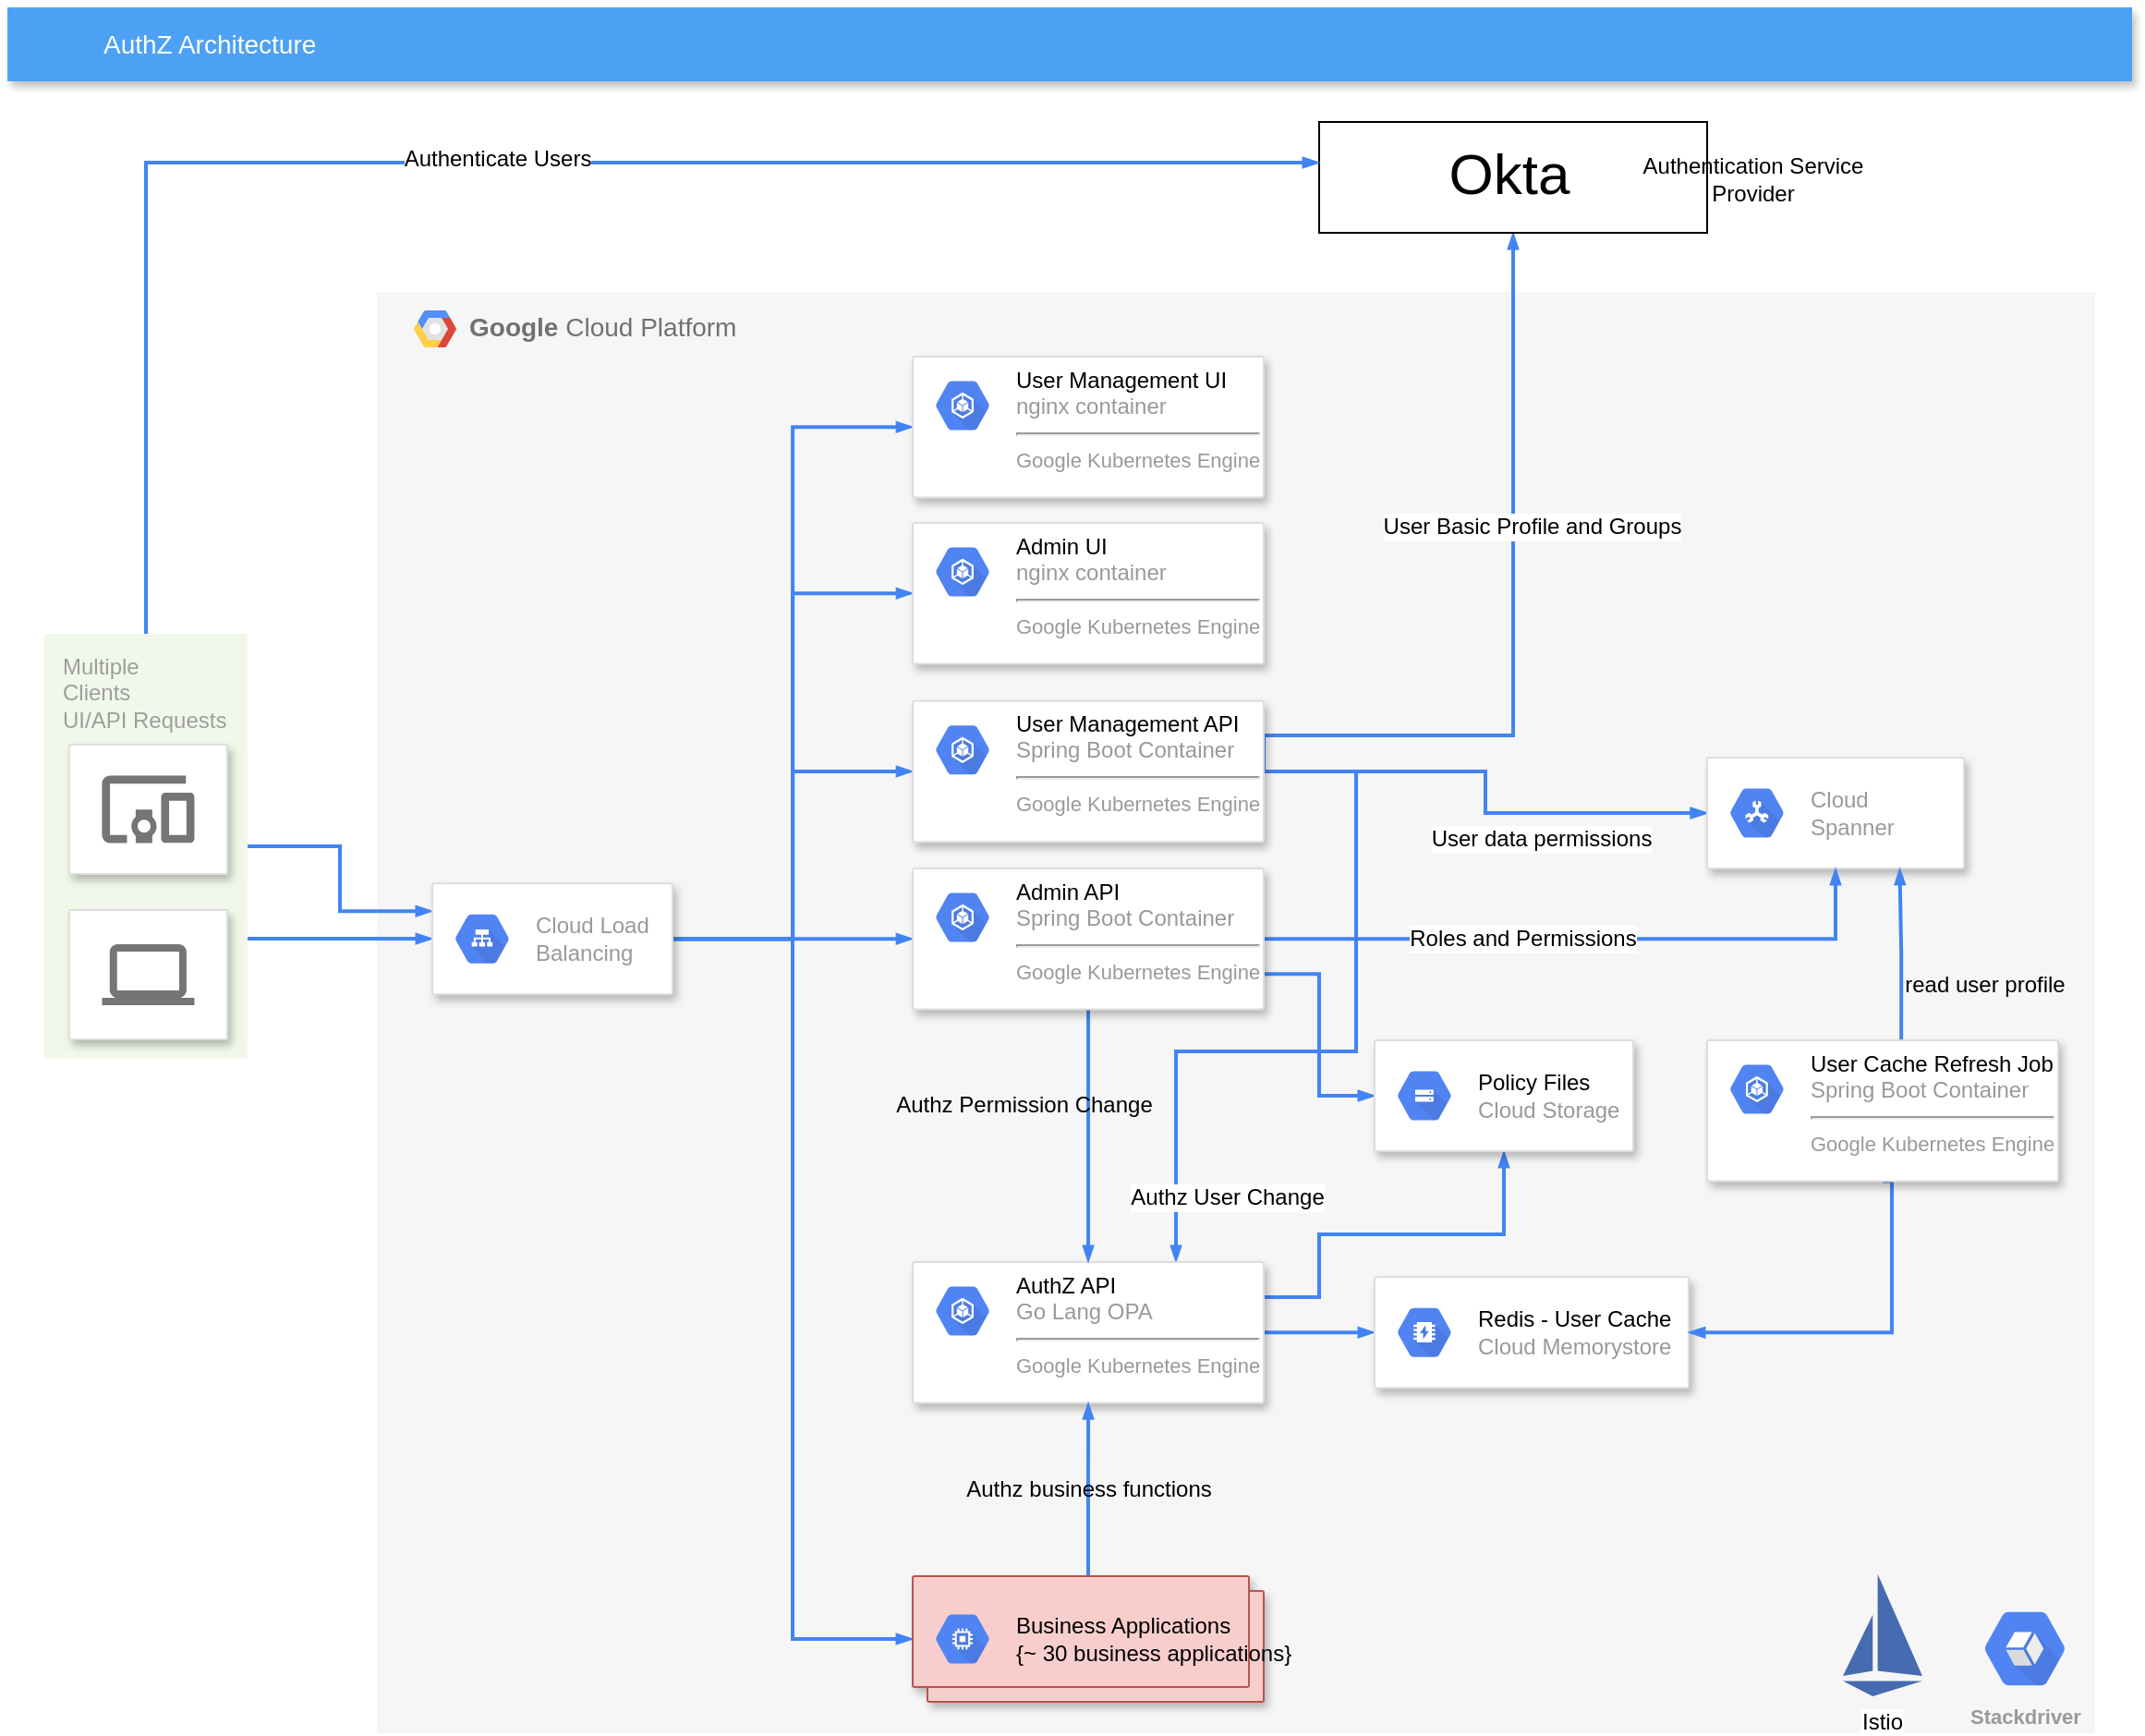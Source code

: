 <mxfile version="17.1.3" type="github">
  <diagram id="f106602c-feb2-e66a-4537-3a34d633f6aa" name="Page-1">
    <mxGraphModel dx="2062" dy="1883" grid="1" gridSize="10" guides="1" tooltips="1" connect="1" arrows="1" fold="1" page="1" pageScale="1" pageWidth="1169" pageHeight="827" background="none" math="0" shadow="0">
      <root>
        <mxCell id="0" />
        <mxCell id="1" parent="0" />
        <mxCell id="q55NmXWhRlVkNF6GybgC-1068" value="" style="group" vertex="1" connectable="0" parent="1">
          <mxGeometry x="410" y="80" width="930" height="780" as="geometry" />
        </mxCell>
        <mxCell id="14" value="&lt;b&gt;Google &lt;/b&gt;Cloud Platform" style="fillColor=#F6F6F6;strokeColor=none;shadow=0;gradientColor=none;fontSize=14;align=left;spacing=10;fontColor=#717171;9E9E9E;verticalAlign=top;spacingTop=-4;fontStyle=0;spacingLeft=40;html=1;container=0;" parent="q55NmXWhRlVkNF6GybgC-1068" vertex="1">
          <mxGeometry width="930" height="780" as="geometry" />
        </mxCell>
        <mxCell id="15" value="" style="shape=mxgraph.gcp2.google_cloud_platform;fillColor=#F6F6F6;strokeColor=none;shadow=0;gradientColor=none;" parent="q55NmXWhRlVkNF6GybgC-1068" vertex="1">
          <mxGeometry x="20" y="10" width="23" height="20" as="geometry">
            <mxPoint x="20" y="10" as="offset" />
          </mxGeometry>
        </mxCell>
        <mxCell id="q55NmXWhRlVkNF6GybgC-1057" value="Stackdriver" style="sketch=0;html=1;fillColor=#5184F3;strokeColor=none;verticalAlign=top;labelPosition=center;verticalLabelPosition=bottom;align=center;spacingTop=-6;fontSize=11;fontStyle=1;fontColor=#999999;shape=mxgraph.gcp2.hexIcon;prIcon=stackdriver;fontFamily=Helvetica;" vertex="1" parent="q55NmXWhRlVkNF6GybgC-1068">
          <mxGeometry x="859" y="705" width="66" height="58.5" as="geometry" />
        </mxCell>
        <mxCell id="q55NmXWhRlVkNF6GybgC-1056" value="Istio" style="editableCssRules=.*;shape=image;verticalLabelPosition=bottom;labelBackgroundColor=#ffffff;verticalAlign=top;aspect=fixed;imageAspect=0;image=data:image/svg+xml,PHN2ZyB4bWxucz0iaHR0cDovL3d3dy53My5vcmcvMjAwMC9zdmciIHhtbG5zOnY9Imh0dHBzOi8vdmVjdGEuaW8vbmFubyIgd2lkdGg9IjE2MCIgaGVpZ2h0PSIyNDAiIHZpZXdCb3g9IjAgMCAxNjAgMjQwIj4mI3hhOwk8c3R5bGUgdHlwZT0idGV4dC9jc3MiPiYjeGE7CS5zdDB7ZmlsbDojNDY2YmIwO30mI3hhOwk8L3N0eWxlPiYjeGE7CTxwYXRoIGNsYXNzPSJzdDAiIGQ9Ik02MCAyNDBMMCAyMTBoMTYwem0wLTE2MEwwIDIwMGw2MC0xMHpNNzAgMHYxOTBsOTAgMTB6Ii8+JiN4YTs8L3N2Zz4=;fontColor=default;fontFamily=Helvetica;fontSize=12;" vertex="1" parent="q55NmXWhRlVkNF6GybgC-1068">
          <mxGeometry x="793.5" y="693.85" width="43" height="66.15" as="geometry" />
        </mxCell>
        <mxCell id="818" value="AuthZ Architecture " style="fillColor=#4DA1F5;strokeColor=none;shadow=1;gradientColor=none;fontSize=14;align=left;spacingLeft=50;fontColor=#ffffff;html=1;" parent="1" vertex="1">
          <mxGeometry x="210" y="-74" width="1150" height="40" as="geometry" />
        </mxCell>
        <mxCell id="999" style="edgeStyle=orthogonalEdgeStyle;rounded=0;elbow=vertical;html=1;labelBackgroundColor=none;startFill=1;startSize=4;endArrow=blockThin;endFill=1;endSize=4;jettySize=auto;orthogonalLoop=1;strokeColor=#4284F3;strokeWidth=2;fontSize=12;fontColor=#000000;align=left;dashed=0;entryX=0;entryY=0.25;entryDx=0;entryDy=0;" parent="1" source="997" target="989" edge="1">
          <mxGeometry relative="1" as="geometry">
            <Array as="points" />
            <mxPoint x="630" y="230" as="targetPoint" />
          </mxGeometry>
        </mxCell>
        <mxCell id="998" style="edgeStyle=elbowEdgeStyle;rounded=0;elbow=vertical;html=1;labelBackgroundColor=none;startFill=1;startSize=4;endArrow=blockThin;endFill=1;endSize=4;jettySize=auto;orthogonalLoop=1;strokeColor=#4284F3;strokeWidth=2;fontSize=12;fontColor=#000000;align=left;dashed=0;" parent="1" source="997" target="989" edge="1">
          <mxGeometry relative="1" as="geometry" />
        </mxCell>
        <mxCell id="q55NmXWhRlVkNF6GybgC-1015" style="edgeStyle=orthogonalEdgeStyle;rounded=0;orthogonalLoop=1;jettySize=auto;html=1;exitX=1;exitY=0.5;exitDx=0;exitDy=0;entryX=0;entryY=0.5;entryDx=0;entryDy=0;strokeWidth=2;strokeColor=#4284F3;endArrow=blockThin;endFill=1;labelBackgroundColor=none;fontSize=12;align=left;fontColor=#000000;startFill=1;startSize=4;endSize=4;dashed=0;" edge="1" parent="1" source="989" target="q55NmXWhRlVkNF6GybgC-1013">
          <mxGeometry relative="1" as="geometry" />
        </mxCell>
        <mxCell id="q55NmXWhRlVkNF6GybgC-1025" style="edgeStyle=orthogonalEdgeStyle;rounded=0;orthogonalLoop=1;jettySize=auto;html=1;endArrow=blockThin;endFill=1;strokeColor=#4284F3;strokeWidth=2;labelBackgroundColor=none;fontSize=12;align=left;fontColor=#000000;startFill=1;startSize=4;endSize=4;dashed=0;" edge="1" parent="1" source="989" target="q55NmXWhRlVkNF6GybgC-1019">
          <mxGeometry relative="1" as="geometry" />
        </mxCell>
        <mxCell id="q55NmXWhRlVkNF6GybgC-1026" style="edgeStyle=orthogonalEdgeStyle;rounded=0;orthogonalLoop=1;jettySize=auto;html=1;entryX=0;entryY=0.5;entryDx=0;entryDy=0;endArrow=blockThin;endFill=1;strokeColor=#4284F3;strokeWidth=2;labelBackgroundColor=none;fontSize=12;align=left;fontColor=#000000;startFill=1;startSize=4;endSize=4;dashed=0;" edge="1" parent="1" source="989" target="q55NmXWhRlVkNF6GybgC-1023">
          <mxGeometry relative="1" as="geometry" />
        </mxCell>
        <mxCell id="q55NmXWhRlVkNF6GybgC-1048" style="edgeStyle=orthogonalEdgeStyle;shape=connector;rounded=0;orthogonalLoop=1;jettySize=auto;html=1;entryX=0;entryY=0.5;entryDx=0;entryDy=0;dashed=0;labelBackgroundColor=none;fontFamily=Helvetica;fontSize=12;fontColor=#000000;startFill=1;endArrow=blockThin;endFill=1;startSize=4;endSize=4;strokeColor=#4284F3;strokeWidth=2;" edge="1" parent="1" source="989" target="q55NmXWhRlVkNF6GybgC-1001">
          <mxGeometry relative="1" as="geometry" />
        </mxCell>
        <mxCell id="q55NmXWhRlVkNF6GybgC-1064" style="edgeStyle=orthogonalEdgeStyle;shape=connector;rounded=0;orthogonalLoop=1;jettySize=auto;html=1;entryX=0;entryY=0.5;entryDx=0;entryDy=0;dashed=0;labelBackgroundColor=none;fontFamily=Helvetica;fontSize=12;fontColor=#000000;startFill=1;endArrow=blockThin;endFill=1;startSize=4;endSize=4;strokeColor=#4284F3;strokeWidth=2;" edge="1" parent="1" source="989" target="q55NmXWhRlVkNF6GybgC-1062">
          <mxGeometry relative="1" as="geometry" />
        </mxCell>
        <mxCell id="989" value="" style="strokeColor=#dddddd;fillColor=#ffffff;shadow=1;strokeWidth=1;rounded=1;absoluteArcSize=1;arcSize=2;fontSize=11;fontColor=#9E9E9E;align=center;html=1;" parent="1" vertex="1">
          <mxGeometry x="440" y="400.1" width="130" height="60" as="geometry" />
        </mxCell>
        <mxCell id="990" value="Cloud Load&#xa;Balancing" style="dashed=0;connectable=0;html=1;fillColor=#5184F3;strokeColor=none;shape=mxgraph.gcp2.hexIcon;prIcon=cloud_load_balancing;part=1;labelPosition=right;verticalLabelPosition=middle;align=left;verticalAlign=middle;spacingLeft=5;fontColor=#999999;fontSize=12;" parent="989" vertex="1">
          <mxGeometry y="0.5" width="44" height="39" relative="1" as="geometry">
            <mxPoint x="5" y="-19.5" as="offset" />
          </mxGeometry>
        </mxCell>
        <mxCell id="q55NmXWhRlVkNF6GybgC-1028" style="edgeStyle=orthogonalEdgeStyle;shape=connector;rounded=0;orthogonalLoop=1;jettySize=auto;html=1;entryX=0;entryY=0.5;entryDx=0;entryDy=0;dashed=0;labelBackgroundColor=none;fontFamily=Helvetica;fontSize=12;fontColor=#000000;startFill=1;endArrow=blockThin;endFill=1;startSize=4;endSize=4;strokeColor=#4284F3;strokeWidth=2;" edge="1" parent="1" source="q55NmXWhRlVkNF6GybgC-1001" target="q55NmXWhRlVkNF6GybgC-1016">
          <mxGeometry relative="1" as="geometry" />
        </mxCell>
        <mxCell id="q55NmXWhRlVkNF6GybgC-1031" value="User data permissions" style="edgeLabel;html=1;align=center;verticalAlign=middle;resizable=0;points=[];fontSize=12;fontFamily=Helvetica;fontColor=#000000;" vertex="1" connectable="0" parent="q55NmXWhRlVkNF6GybgC-1028">
          <mxGeometry x="-0.264" y="5" relative="1" as="geometry">
            <mxPoint x="53" y="41" as="offset" />
          </mxGeometry>
        </mxCell>
        <mxCell id="q55NmXWhRlVkNF6GybgC-1032" value="" style="edgeStyle=orthogonalEdgeStyle;shape=connector;rounded=0;orthogonalLoop=1;jettySize=auto;html=1;dashed=0;labelBackgroundColor=none;fontFamily=Helvetica;fontSize=12;fontColor=#000000;startFill=1;endArrow=blockThin;endFill=1;startSize=4;endSize=4;strokeColor=#4284F3;strokeWidth=2;" edge="1" parent="1" source="q55NmXWhRlVkNF6GybgC-1001" target="q55NmXWhRlVkNF6GybgC-1016">
          <mxGeometry relative="1" as="geometry" />
        </mxCell>
        <mxCell id="q55NmXWhRlVkNF6GybgC-1053" style="edgeStyle=orthogonalEdgeStyle;shape=connector;rounded=0;orthogonalLoop=1;jettySize=auto;html=1;dashed=0;labelBackgroundColor=none;fontFamily=Helvetica;fontSize=12;fontColor=#000000;startFill=1;endArrow=blockThin;endFill=1;startSize=4;endSize=4;strokeColor=#4284F3;strokeWidth=2;exitX=1;exitY=0.5;exitDx=0;exitDy=0;" edge="1" parent="1" source="q55NmXWhRlVkNF6GybgC-1001" target="q55NmXWhRlVkNF6GybgC-1050">
          <mxGeometry relative="1" as="geometry">
            <mxPoint x="1060" y="95" as="targetPoint" />
            <Array as="points">
              <mxPoint x="890" y="320" />
              <mxPoint x="1025" y="320" />
            </Array>
          </mxGeometry>
        </mxCell>
        <mxCell id="q55NmXWhRlVkNF6GybgC-1055" value="User Basic Profile and Groups" style="edgeLabel;html=1;align=center;verticalAlign=middle;resizable=0;points=[];fontSize=12;fontFamily=Helvetica;fontColor=#000000;" vertex="1" connectable="0" parent="q55NmXWhRlVkNF6GybgC-1053">
          <mxGeometry x="0.225" y="-2" relative="1" as="geometry">
            <mxPoint x="8" y="-7" as="offset" />
          </mxGeometry>
        </mxCell>
        <mxCell id="q55NmXWhRlVkNF6GybgC-1060" style="edgeStyle=orthogonalEdgeStyle;shape=connector;rounded=0;orthogonalLoop=1;jettySize=auto;html=1;entryX=0.75;entryY=0;entryDx=0;entryDy=0;dashed=0;labelBackgroundColor=none;fontFamily=Helvetica;fontSize=12;fontColor=#000000;startFill=1;endArrow=blockThin;endFill=1;startSize=4;endSize=4;strokeColor=#4284F3;strokeWidth=2;" edge="1" parent="1" source="q55NmXWhRlVkNF6GybgC-1001" target="995">
          <mxGeometry relative="1" as="geometry">
            <Array as="points">
              <mxPoint x="940" y="340" />
              <mxPoint x="940" y="491" />
              <mxPoint x="843" y="491" />
            </Array>
          </mxGeometry>
        </mxCell>
        <mxCell id="q55NmXWhRlVkNF6GybgC-1061" value="Authz User Change" style="edgeLabel;html=1;align=center;verticalAlign=middle;resizable=0;points=[];fontSize=12;fontFamily=Helvetica;fontColor=#000000;" vertex="1" connectable="0" parent="q55NmXWhRlVkNF6GybgC-1060">
          <mxGeometry x="0.768" y="-1" relative="1" as="geometry">
            <mxPoint x="28" y="13" as="offset" />
          </mxGeometry>
        </mxCell>
        <mxCell id="q55NmXWhRlVkNF6GybgC-1001" value="" style="strokeColor=#dddddd;fillColor=#ffffff;shadow=1;strokeWidth=1;rounded=1;absoluteArcSize=1;arcSize=2;fontSize=11;fontColor=#9E9E9E;align=center;html=1;" vertex="1" parent="1">
          <mxGeometry x="700.06" y="301.39" width="189.94" height="76.19" as="geometry" />
        </mxCell>
        <mxCell id="q55NmXWhRlVkNF6GybgC-1002" value="&lt;div&gt;&lt;font color=&quot;#000000&quot;&gt;User Management API&lt;/font&gt;&lt;br&gt;&lt;/div&gt;&lt;div&gt;Spring Boot Container&lt;br&gt;&lt;/div&gt;&lt;hr&gt;&lt;font style=&quot;font-size: 11px&quot;&gt;Google Kubernetes Engine&lt;br&gt;&lt;/font&gt;" style="dashed=0;connectable=0;html=1;fillColor=#5184F3;strokeColor=none;shape=mxgraph.gcp2.hexIcon;prIcon=container_engine;part=1;labelPosition=right;verticalLabelPosition=middle;align=left;verticalAlign=top;spacingLeft=5;fontColor=#999999;fontSize=12;spacingTop=-8;" vertex="1" parent="q55NmXWhRlVkNF6GybgC-1001">
          <mxGeometry width="44" height="39" relative="1" as="geometry">
            <mxPoint x="5" y="7" as="offset" />
          </mxGeometry>
        </mxCell>
        <mxCell id="q55NmXWhRlVkNF6GybgC-1040" style="edgeStyle=orthogonalEdgeStyle;shape=connector;rounded=0;orthogonalLoop=1;jettySize=auto;html=1;entryX=0;entryY=0.5;entryDx=0;entryDy=0;dashed=0;labelBackgroundColor=none;fontFamily=Helvetica;fontSize=12;fontColor=#000000;startFill=1;endArrow=blockThin;endFill=1;startSize=4;endSize=4;strokeColor=#4284F3;strokeWidth=2;" edge="1" parent="1" source="995" target="q55NmXWhRlVkNF6GybgC-1038">
          <mxGeometry relative="1" as="geometry" />
        </mxCell>
        <mxCell id="q55NmXWhRlVkNF6GybgC-1074" style="edgeStyle=orthogonalEdgeStyle;shape=connector;rounded=0;orthogonalLoop=1;jettySize=auto;html=1;dashed=0;labelBackgroundColor=none;fontFamily=Helvetica;fontSize=12;fontColor=#000000;startFill=1;endArrow=blockThin;endFill=1;startSize=4;endSize=4;strokeColor=#4284F3;strokeWidth=2;exitX=1;exitY=0.25;exitDx=0;exitDy=0;" edge="1" parent="1" source="995" target="q55NmXWhRlVkNF6GybgC-1033">
          <mxGeometry relative="1" as="geometry">
            <Array as="points">
              <mxPoint x="920" y="624" />
              <mxPoint x="920" y="590" />
              <mxPoint x="1020" y="590" />
            </Array>
          </mxGeometry>
        </mxCell>
        <mxCell id="995" value="" style="strokeColor=#dddddd;fillColor=#ffffff;shadow=1;strokeWidth=1;rounded=1;absoluteArcSize=1;arcSize=2;fontSize=11;fontColor=#9E9E9E;align=center;html=1;" parent="1" vertex="1">
          <mxGeometry x="700.06" y="605" width="189.94" height="76.19" as="geometry" />
        </mxCell>
        <mxCell id="996" value="&lt;div&gt;&lt;font color=&quot;#000000&quot;&gt;AuthZ API&lt;/font&gt;&lt;br&gt;&lt;/div&gt;&lt;div&gt;Go Lang OPA &lt;br&gt;&lt;/div&gt;&lt;hr&gt;&lt;font style=&quot;font-size: 11px&quot;&gt;Google Kubernetes Engine&lt;/font&gt;" style="dashed=0;connectable=0;html=1;fillColor=#5184F3;strokeColor=none;shape=mxgraph.gcp2.hexIcon;prIcon=container_engine;part=1;labelPosition=right;verticalLabelPosition=middle;align=left;verticalAlign=top;spacingLeft=5;fontColor=#999999;fontSize=12;spacingTop=-8;" parent="995" vertex="1">
          <mxGeometry width="44" height="39" relative="1" as="geometry">
            <mxPoint x="5" y="7" as="offset" />
          </mxGeometry>
        </mxCell>
        <mxCell id="q55NmXWhRlVkNF6GybgC-1013" value="" style="strokeColor=#dddddd;fillColor=#ffffff;shadow=1;strokeWidth=1;rounded=1;absoluteArcSize=1;arcSize=2;fontSize=11;fontColor=#9E9E9E;align=center;html=1;" vertex="1" parent="1">
          <mxGeometry x="700.06" y="115.0" width="189.94" height="76.19" as="geometry" />
        </mxCell>
        <mxCell id="q55NmXWhRlVkNF6GybgC-1014" value="&lt;div&gt;&lt;font color=&quot;#000000&quot;&gt;User Management UI&lt;/font&gt;&lt;/div&gt;&lt;div&gt;nginx container&lt;br&gt;&lt;/div&gt;&lt;hr&gt;&lt;font style=&quot;font-size: 11px&quot;&gt;Google Kubernetes Engine&lt;/font&gt;" style="dashed=0;connectable=0;html=1;fillColor=#5184F3;strokeColor=none;shape=mxgraph.gcp2.hexIcon;prIcon=container_engine;part=1;labelPosition=right;verticalLabelPosition=middle;align=left;verticalAlign=top;spacingLeft=5;fontColor=#999999;fontSize=12;spacingTop=-8;" vertex="1" parent="q55NmXWhRlVkNF6GybgC-1013">
          <mxGeometry width="44" height="39" relative="1" as="geometry">
            <mxPoint x="5" y="7" as="offset" />
          </mxGeometry>
        </mxCell>
        <mxCell id="q55NmXWhRlVkNF6GybgC-1016" value="" style="strokeColor=#dddddd;shadow=1;strokeWidth=1;rounded=1;absoluteArcSize=1;arcSize=2;" vertex="1" parent="1">
          <mxGeometry x="1130" y="332" width="139" height="60" as="geometry" />
        </mxCell>
        <mxCell id="q55NmXWhRlVkNF6GybgC-1017" value="Cloud&#xa;Spanner" style="sketch=0;dashed=0;connectable=0;html=1;fillColor=#5184F3;strokeColor=none;shape=mxgraph.gcp2.hexIcon;prIcon=cloud_spanner;part=1;labelPosition=right;verticalLabelPosition=middle;align=left;verticalAlign=middle;spacingLeft=5;fontColor=#999999;fontSize=12;" vertex="1" parent="q55NmXWhRlVkNF6GybgC-1016">
          <mxGeometry y="0.5" width="44" height="39" relative="1" as="geometry">
            <mxPoint x="5" y="-19.5" as="offset" />
          </mxGeometry>
        </mxCell>
        <mxCell id="q55NmXWhRlVkNF6GybgC-1018" value="" style="group" vertex="1" connectable="0" parent="1">
          <mxGeometry x="230" y="265" width="110" height="230" as="geometry" />
        </mxCell>
        <mxCell id="997" value="Multiple&lt;br&gt;Clients&lt;br&gt;UI/API Requests" style="rounded=1;absoluteArcSize=1;arcSize=2;html=1;strokeColor=none;gradientColor=none;shadow=0;dashed=0;fontSize=12;fontColor=#9E9E9E;align=left;verticalAlign=top;spacing=10;spacingTop=-4;fillColor=#F1F8E9;" parent="q55NmXWhRlVkNF6GybgC-1018" vertex="1">
          <mxGeometry width="110.0" height="230" as="geometry" />
        </mxCell>
        <mxCell id="985" value="" style="strokeColor=#dddddd;fillColor=#ffffff;shadow=1;strokeWidth=1;rounded=1;absoluteArcSize=1;arcSize=2;labelPosition=center;verticalLabelPosition=middle;align=center;verticalAlign=bottom;spacingLeft=0;fontColor=#999999;fontSize=12;whiteSpace=wrap;spacingBottom=2;html=1;" parent="q55NmXWhRlVkNF6GybgC-1018" vertex="1">
          <mxGeometry x="13.444" y="60" width="85.556" height="70" as="geometry" />
        </mxCell>
        <mxCell id="986" value="" style="dashed=0;connectable=0;html=1;fillColor=#757575;strokeColor=none;shape=mxgraph.gcp2.mobile_devices;part=1;" parent="985" vertex="1">
          <mxGeometry x="0.5" width="50" height="36.5" relative="1" as="geometry">
            <mxPoint x="-25" y="16.75" as="offset" />
          </mxGeometry>
        </mxCell>
        <mxCell id="987" value="" style="strokeColor=#dddddd;fillColor=#ffffff;shadow=1;strokeWidth=1;rounded=1;absoluteArcSize=1;arcSize=2;labelPosition=center;verticalLabelPosition=middle;align=center;verticalAlign=bottom;spacingLeft=0;fontColor=#999999;fontSize=12;whiteSpace=wrap;spacingBottom=2;html=1;" parent="q55NmXWhRlVkNF6GybgC-1018" vertex="1">
          <mxGeometry x="13.444" y="149.5" width="85.556" height="70" as="geometry" />
        </mxCell>
        <mxCell id="988" value="" style="dashed=0;connectable=0;html=1;fillColor=#757575;strokeColor=none;shape=mxgraph.gcp2.laptop;part=1;" parent="987" vertex="1">
          <mxGeometry x="0.5" width="50" height="33" relative="1" as="geometry">
            <mxPoint x="-25" y="18.5" as="offset" />
          </mxGeometry>
        </mxCell>
        <mxCell id="q55NmXWhRlVkNF6GybgC-1029" style="edgeStyle=orthogonalEdgeStyle;shape=connector;rounded=0;orthogonalLoop=1;jettySize=auto;html=1;entryX=0.5;entryY=1;entryDx=0;entryDy=0;dashed=0;labelBackgroundColor=none;fontFamily=Helvetica;fontSize=12;fontColor=#000000;startFill=1;endArrow=blockThin;endFill=1;startSize=4;endSize=4;strokeColor=#4284F3;strokeWidth=2;" edge="1" parent="1" source="q55NmXWhRlVkNF6GybgC-1019" target="q55NmXWhRlVkNF6GybgC-1016">
          <mxGeometry relative="1" as="geometry" />
        </mxCell>
        <mxCell id="q55NmXWhRlVkNF6GybgC-1030" value="Roles and Permissions" style="edgeLabel;html=1;align=center;verticalAlign=middle;resizable=0;points=[];fontSize=12;fontFamily=Helvetica;fontColor=#000000;" vertex="1" connectable="0" parent="q55NmXWhRlVkNF6GybgC-1029">
          <mxGeometry x="-0.197" relative="1" as="geometry">
            <mxPoint as="offset" />
          </mxGeometry>
        </mxCell>
        <mxCell id="q55NmXWhRlVkNF6GybgC-1035" style="edgeStyle=orthogonalEdgeStyle;shape=connector;rounded=0;orthogonalLoop=1;jettySize=auto;html=1;entryX=0;entryY=0.5;entryDx=0;entryDy=0;dashed=0;labelBackgroundColor=none;fontFamily=Helvetica;fontSize=12;fontColor=#000000;startFill=1;endArrow=blockThin;endFill=1;startSize=4;endSize=4;strokeColor=#4284F3;strokeWidth=2;exitX=1;exitY=0.75;exitDx=0;exitDy=0;" edge="1" parent="1" source="q55NmXWhRlVkNF6GybgC-1019" target="q55NmXWhRlVkNF6GybgC-1033">
          <mxGeometry relative="1" as="geometry" />
        </mxCell>
        <mxCell id="q55NmXWhRlVkNF6GybgC-1059" value="Authz Permission Change" style="edgeStyle=orthogonalEdgeStyle;shape=connector;rounded=0;orthogonalLoop=1;jettySize=auto;html=1;dashed=0;labelBackgroundColor=none;fontFamily=Helvetica;fontSize=12;fontColor=#000000;startFill=1;endArrow=blockThin;endFill=1;startSize=4;endSize=4;strokeColor=#4284F3;strokeWidth=2;" edge="1" parent="1" source="q55NmXWhRlVkNF6GybgC-1019" target="995">
          <mxGeometry x="-0.243" y="-35" relative="1" as="geometry">
            <mxPoint as="offset" />
          </mxGeometry>
        </mxCell>
        <mxCell id="q55NmXWhRlVkNF6GybgC-1019" value="" style="strokeColor=#dddddd;fillColor=#ffffff;shadow=1;strokeWidth=1;rounded=1;absoluteArcSize=1;arcSize=2;fontSize=11;fontColor=#9E9E9E;align=center;html=1;" vertex="1" parent="1">
          <mxGeometry x="700.06" y="392" width="189.94" height="76.19" as="geometry" />
        </mxCell>
        <mxCell id="q55NmXWhRlVkNF6GybgC-1020" value="&lt;div&gt;&lt;font color=&quot;#000000&quot;&gt;Admin API&lt;/font&gt;&lt;br&gt;&lt;/div&gt;&lt;div&gt;Spring Boot Container&lt;br&gt;&lt;/div&gt;&lt;hr&gt;&lt;font style=&quot;font-size: 11px&quot;&gt;Google Kubernetes Engine&lt;br&gt;&lt;/font&gt;" style="dashed=0;connectable=0;html=1;fillColor=#5184F3;strokeColor=none;shape=mxgraph.gcp2.hexIcon;prIcon=container_engine;part=1;labelPosition=right;verticalLabelPosition=middle;align=left;verticalAlign=top;spacingLeft=5;fontColor=#999999;fontSize=12;spacingTop=-8;" vertex="1" parent="q55NmXWhRlVkNF6GybgC-1019">
          <mxGeometry width="44" height="39" relative="1" as="geometry">
            <mxPoint x="5" y="7" as="offset" />
          </mxGeometry>
        </mxCell>
        <mxCell id="q55NmXWhRlVkNF6GybgC-1023" value="" style="strokeColor=#dddddd;fillColor=#ffffff;shadow=1;strokeWidth=1;rounded=1;absoluteArcSize=1;arcSize=2;fontSize=11;fontColor=#9E9E9E;align=center;html=1;" vertex="1" parent="1">
          <mxGeometry x="700.06" y="205" width="189.94" height="76.19" as="geometry" />
        </mxCell>
        <mxCell id="q55NmXWhRlVkNF6GybgC-1024" value="&lt;div&gt;&lt;font color=&quot;#000000&quot;&gt;Admin UI&lt;/font&gt;&lt;/div&gt;&lt;div&gt;nginx container&lt;br&gt;&lt;/div&gt;&lt;hr&gt;&lt;font style=&quot;font-size: 11px&quot;&gt;Google Kubernetes Engine&lt;/font&gt;" style="dashed=0;connectable=0;html=1;fillColor=#5184F3;strokeColor=none;shape=mxgraph.gcp2.hexIcon;prIcon=container_engine;part=1;labelPosition=right;verticalLabelPosition=middle;align=left;verticalAlign=top;spacingLeft=5;fontColor=#999999;fontSize=12;spacingTop=-8;" vertex="1" parent="q55NmXWhRlVkNF6GybgC-1023">
          <mxGeometry width="44" height="39" relative="1" as="geometry">
            <mxPoint x="5" y="7" as="offset" />
          </mxGeometry>
        </mxCell>
        <mxCell id="q55NmXWhRlVkNF6GybgC-1033" value="" style="strokeColor=#dddddd;shadow=1;strokeWidth=1;rounded=1;absoluteArcSize=1;arcSize=2;fontFamily=Helvetica;fontSize=12;fontColor=#000000;" vertex="1" parent="1">
          <mxGeometry x="950" y="485" width="140" height="60" as="geometry" />
        </mxCell>
        <mxCell id="q55NmXWhRlVkNF6GybgC-1034" value="&lt;font color=&quot;#000000&quot;&gt;Policy Files&lt;/font&gt;&lt;br&gt;Cloud Storage" style="sketch=0;dashed=0;connectable=0;html=1;fillColor=#5184F3;strokeColor=none;shape=mxgraph.gcp2.hexIcon;prIcon=cloud_storage;part=1;labelPosition=right;verticalLabelPosition=middle;align=left;verticalAlign=middle;spacingLeft=5;fontColor=#999999;fontSize=12;fontFamily=Helvetica;" vertex="1" parent="q55NmXWhRlVkNF6GybgC-1033">
          <mxGeometry y="0.5" width="44" height="39" relative="1" as="geometry">
            <mxPoint x="5" y="-19.5" as="offset" />
          </mxGeometry>
        </mxCell>
        <mxCell id="q55NmXWhRlVkNF6GybgC-1038" value="" style="strokeColor=#dddddd;shadow=1;strokeWidth=1;rounded=1;absoluteArcSize=1;arcSize=2;fontFamily=Helvetica;fontSize=12;fontColor=#000000;" vertex="1" parent="1">
          <mxGeometry x="950" y="613.1" width="170" height="60" as="geometry" />
        </mxCell>
        <mxCell id="q55NmXWhRlVkNF6GybgC-1039" value="&lt;font color=&quot;#000000&quot;&gt;Redis - User Cache&lt;/font&gt;&lt;br&gt;Cloud Memorystore" style="sketch=0;dashed=0;connectable=0;html=1;fillColor=#5184F3;strokeColor=none;shape=mxgraph.gcp2.hexIcon;prIcon=cloud_memorystore;part=1;labelPosition=right;verticalLabelPosition=middle;align=left;verticalAlign=middle;spacingLeft=5;fontColor=#999999;fontSize=12;fontFamily=Helvetica;" vertex="1" parent="q55NmXWhRlVkNF6GybgC-1038">
          <mxGeometry y="0.5" width="44" height="39" relative="1" as="geometry">
            <mxPoint x="5" y="-19.5" as="offset" />
          </mxGeometry>
        </mxCell>
        <mxCell id="q55NmXWhRlVkNF6GybgC-1043" value="read user profile" style="edgeStyle=orthogonalEdgeStyle;shape=connector;rounded=0;orthogonalLoop=1;jettySize=auto;html=1;entryX=0.75;entryY=1;entryDx=0;entryDy=0;dashed=0;labelBackgroundColor=none;fontFamily=Helvetica;fontSize=12;fontColor=#000000;startFill=1;endArrow=blockThin;endFill=1;startSize=4;endSize=4;strokeColor=#4284F3;strokeWidth=2;exitX=0.553;exitY=0.026;exitDx=0;exitDy=0;exitPerimeter=0;" edge="1" parent="1" source="q55NmXWhRlVkNF6GybgC-1041" target="q55NmXWhRlVkNF6GybgC-1016">
          <mxGeometry x="-0.332" y="-45" relative="1" as="geometry">
            <Array as="points" />
            <mxPoint as="offset" />
          </mxGeometry>
        </mxCell>
        <mxCell id="q55NmXWhRlVkNF6GybgC-1045" style="edgeStyle=orthogonalEdgeStyle;shape=connector;rounded=0;orthogonalLoop=1;jettySize=auto;html=1;entryX=1;entryY=0.5;entryDx=0;entryDy=0;dashed=0;labelBackgroundColor=none;fontFamily=Helvetica;fontSize=12;fontColor=#000000;startFill=1;endArrow=blockThin;endFill=1;startSize=4;endSize=4;strokeColor=#4284F3;strokeWidth=2;exitX=0.5;exitY=1;exitDx=0;exitDy=0;" edge="1" parent="1" source="q55NmXWhRlVkNF6GybgC-1041" target="q55NmXWhRlVkNF6GybgC-1038">
          <mxGeometry relative="1" as="geometry">
            <Array as="points">
              <mxPoint x="1230" y="561" />
              <mxPoint x="1230" y="643" />
            </Array>
          </mxGeometry>
        </mxCell>
        <mxCell id="q55NmXWhRlVkNF6GybgC-1041" value="" style="strokeColor=#dddddd;fillColor=#ffffff;shadow=1;strokeWidth=1;rounded=1;absoluteArcSize=1;arcSize=2;fontSize=11;fontColor=#9E9E9E;align=center;html=1;" vertex="1" parent="1">
          <mxGeometry x="1130" y="485" width="190" height="76.19" as="geometry" />
        </mxCell>
        <mxCell id="q55NmXWhRlVkNF6GybgC-1042" value="&lt;div&gt;&lt;font color=&quot;#000000&quot;&gt;User Cache Refresh Job&lt;/font&gt;&lt;br&gt;&lt;/div&gt;&lt;div&gt;Spring Boot Container&lt;br&gt;&lt;/div&gt;&lt;hr&gt;&lt;font style=&quot;font-size: 11px&quot;&gt;Google Kubernetes Engine&lt;br&gt;&lt;/font&gt;" style="dashed=0;connectable=0;html=1;fillColor=#5184F3;strokeColor=none;shape=mxgraph.gcp2.hexIcon;prIcon=container_engine;part=1;labelPosition=right;verticalLabelPosition=middle;align=left;verticalAlign=top;spacingLeft=5;fontColor=#999999;fontSize=12;spacingTop=-8;" vertex="1" parent="q55NmXWhRlVkNF6GybgC-1041">
          <mxGeometry width="44" height="39" relative="1" as="geometry">
            <mxPoint x="5" y="7" as="offset" />
          </mxGeometry>
        </mxCell>
        <mxCell id="q55NmXWhRlVkNF6GybgC-1051" value="" style="group" vertex="1" connectable="0" parent="1">
          <mxGeometry x="490" y="485" width="640" height="68" as="geometry" />
        </mxCell>
        <mxCell id="q55NmXWhRlVkNF6GybgC-1052" value="" style="group" vertex="1" connectable="0" parent="q55NmXWhRlVkNF6GybgC-1051">
          <mxGeometry x="430" y="-556" width="210" height="104.5" as="geometry" />
        </mxCell>
        <mxCell id="q55NmXWhRlVkNF6GybgC-1050" value="" style="rounded=0;whiteSpace=wrap;html=1;fontFamily=Helvetica;fontSize=12;fontColor=#000000;" vertex="1" parent="q55NmXWhRlVkNF6GybgC-1052">
          <mxGeometry y="59" width="210" height="60" as="geometry" />
        </mxCell>
        <mxCell id="q55NmXWhRlVkNF6GybgC-1049" value="" style="shape=image;html=1;verticalAlign=top;verticalLabelPosition=bottom;labelBackgroundColor=#ffffff;imageAspect=0;aspect=fixed;image=https://cdn1.iconfinder.com/data/icons/unicons-line-vol-5/24/okta-128.png;fontFamily=Helvetica;fontSize=12;fontColor=#000000;" vertex="1" parent="q55NmXWhRlVkNF6GybgC-1052">
          <mxGeometry y="55" width="68" height="68" as="geometry" />
        </mxCell>
        <mxCell id="q55NmXWhRlVkNF6GybgC-1071" value="&lt;font style=&quot;font-size: 31px&quot;&gt;Okta&lt;/font&gt;" style="text;html=1;strokeColor=none;fillColor=none;align=center;verticalAlign=middle;whiteSpace=wrap;rounded=0;fontFamily=Helvetica;fontSize=12;fontColor=#000000;" vertex="1" parent="q55NmXWhRlVkNF6GybgC-1052">
          <mxGeometry x="72.94" y="71.5" width="60" height="30" as="geometry" />
        </mxCell>
        <mxCell id="q55NmXWhRlVkNF6GybgC-1065" value="Authz business functions" style="edgeStyle=orthogonalEdgeStyle;shape=connector;rounded=0;orthogonalLoop=1;jettySize=auto;html=1;dashed=0;labelBackgroundColor=none;fontFamily=Helvetica;fontSize=12;fontColor=#000000;startFill=1;endArrow=blockThin;endFill=1;startSize=4;endSize=4;strokeColor=#4284F3;strokeWidth=2;" edge="1" parent="1" source="q55NmXWhRlVkNF6GybgC-1062" target="995">
          <mxGeometry relative="1" as="geometry" />
        </mxCell>
        <mxCell id="q55NmXWhRlVkNF6GybgC-1062" value="" style="shape=mxgraph.gcp2.doubleRect;strokeColor=#b85450;shadow=1;strokeWidth=1;fontFamily=Helvetica;fontSize=12;fillColor=#f8cecc;" vertex="1" parent="1">
          <mxGeometry x="700" y="775" width="190" height="68" as="geometry" />
        </mxCell>
        <mxCell id="q55NmXWhRlVkNF6GybgC-1063" value="&lt;div&gt;&lt;font color=&quot;#000000&quot;&gt;Business Applications&lt;/font&gt;&lt;/div&gt;&lt;div&gt;&lt;font color=&quot;#000000&quot;&gt;{~ 30 business applications}&lt;br&gt;&lt;/font&gt;&lt;/div&gt;" style="sketch=0;dashed=0;connectable=0;html=1;fillColor=#5184F3;strokeColor=none;shape=mxgraph.gcp2.hexIcon;prIcon=compute_engine;part=1;labelPosition=right;verticalLabelPosition=middle;align=left;verticalAlign=middle;spacingLeft=5;fontColor=#999999;fontSize=12;fontFamily=Helvetica;" vertex="1" parent="q55NmXWhRlVkNF6GybgC-1062">
          <mxGeometry y="0.5" width="44" height="39" relative="1" as="geometry">
            <mxPoint x="5" y="-19.5" as="offset" />
          </mxGeometry>
        </mxCell>
        <mxCell id="q55NmXWhRlVkNF6GybgC-1069" style="edgeStyle=orthogonalEdgeStyle;shape=connector;rounded=0;orthogonalLoop=1;jettySize=auto;html=1;dashed=0;labelBackgroundColor=none;fontFamily=Helvetica;fontSize=12;fontColor=#000000;startFill=1;endArrow=blockThin;endFill=1;startSize=4;endSize=4;strokeColor=#4284F3;strokeWidth=2;" edge="1" parent="1" source="997">
          <mxGeometry relative="1" as="geometry">
            <mxPoint x="920" y="10" as="targetPoint" />
            <Array as="points">
              <mxPoint x="285" y="10" />
            </Array>
          </mxGeometry>
        </mxCell>
        <mxCell id="q55NmXWhRlVkNF6GybgC-1070" value="Authenticate Users" style="edgeLabel;html=1;align=center;verticalAlign=middle;resizable=0;points=[];fontSize=12;fontFamily=Helvetica;fontColor=#000000;" vertex="1" connectable="0" parent="q55NmXWhRlVkNF6GybgC-1069">
          <mxGeometry x="-0.001" y="2" relative="1" as="geometry">
            <mxPoint as="offset" />
          </mxGeometry>
        </mxCell>
        <mxCell id="q55NmXWhRlVkNF6GybgC-1073" value="Authentication Service Provider" style="text;html=1;strokeColor=none;fillColor=none;align=center;verticalAlign=middle;whiteSpace=wrap;rounded=0;fontFamily=Helvetica;fontSize=12;fontColor=#000000;" vertex="1" parent="1">
          <mxGeometry x="1080" y="4" width="150" height="30" as="geometry" />
        </mxCell>
      </root>
    </mxGraphModel>
  </diagram>
</mxfile>
